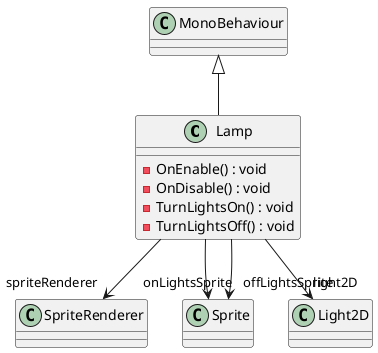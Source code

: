 @startuml
class Lamp {
    - OnEnable() : void
    - OnDisable() : void
    - TurnLightsOn() : void
    - TurnLightsOff() : void
}
MonoBehaviour <|-- Lamp
Lamp --> "spriteRenderer" SpriteRenderer
Lamp --> "onLightsSprite" Sprite
Lamp --> "offLightsSprite" Sprite
Lamp --> "light2D" Light2D
@enduml
